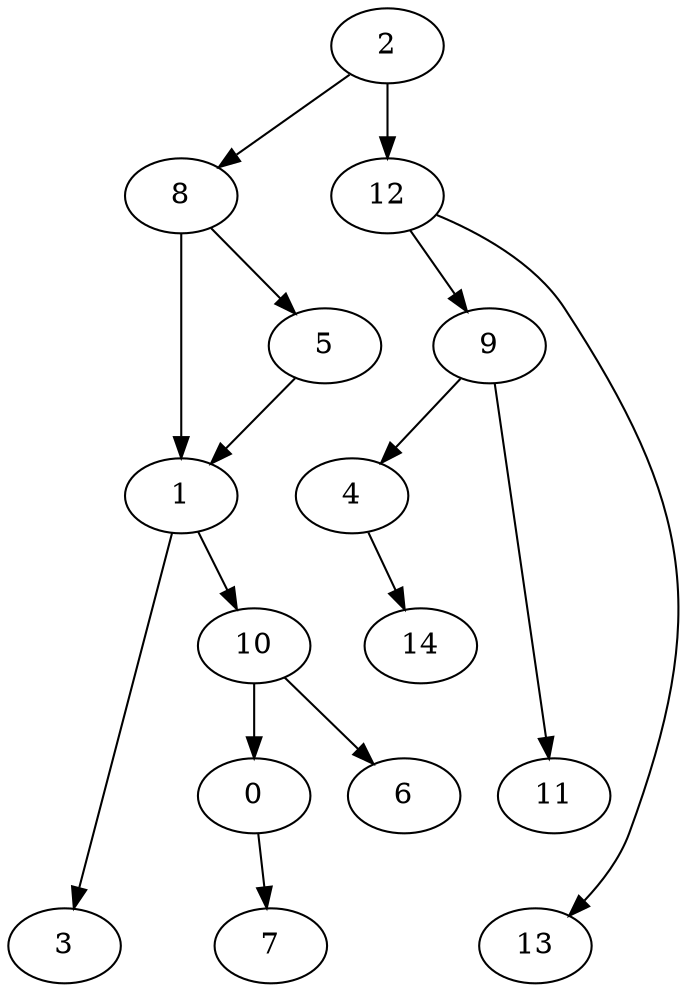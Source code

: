 digraph g {
0;
1;
2;
3;
4;
5;
6;
7;
8;
9;
10;
11;
12;
13;
14;
0 -> 7 [weight=0];
1 -> 10 [weight=0];
1 -> 3 [weight=0];
2 -> 8 [weight=0];
2 -> 12 [weight=1];
4 -> 14 [weight=0];
5 -> 1 [weight=0];
8 -> 1 [weight=1];
8 -> 5 [weight=0];
9 -> 11 [weight=0];
9 -> 4 [weight=0];
10 -> 0 [weight=0];
10 -> 6 [weight=0];
12 -> 9 [weight=0];
12 -> 13 [weight=0];
}
